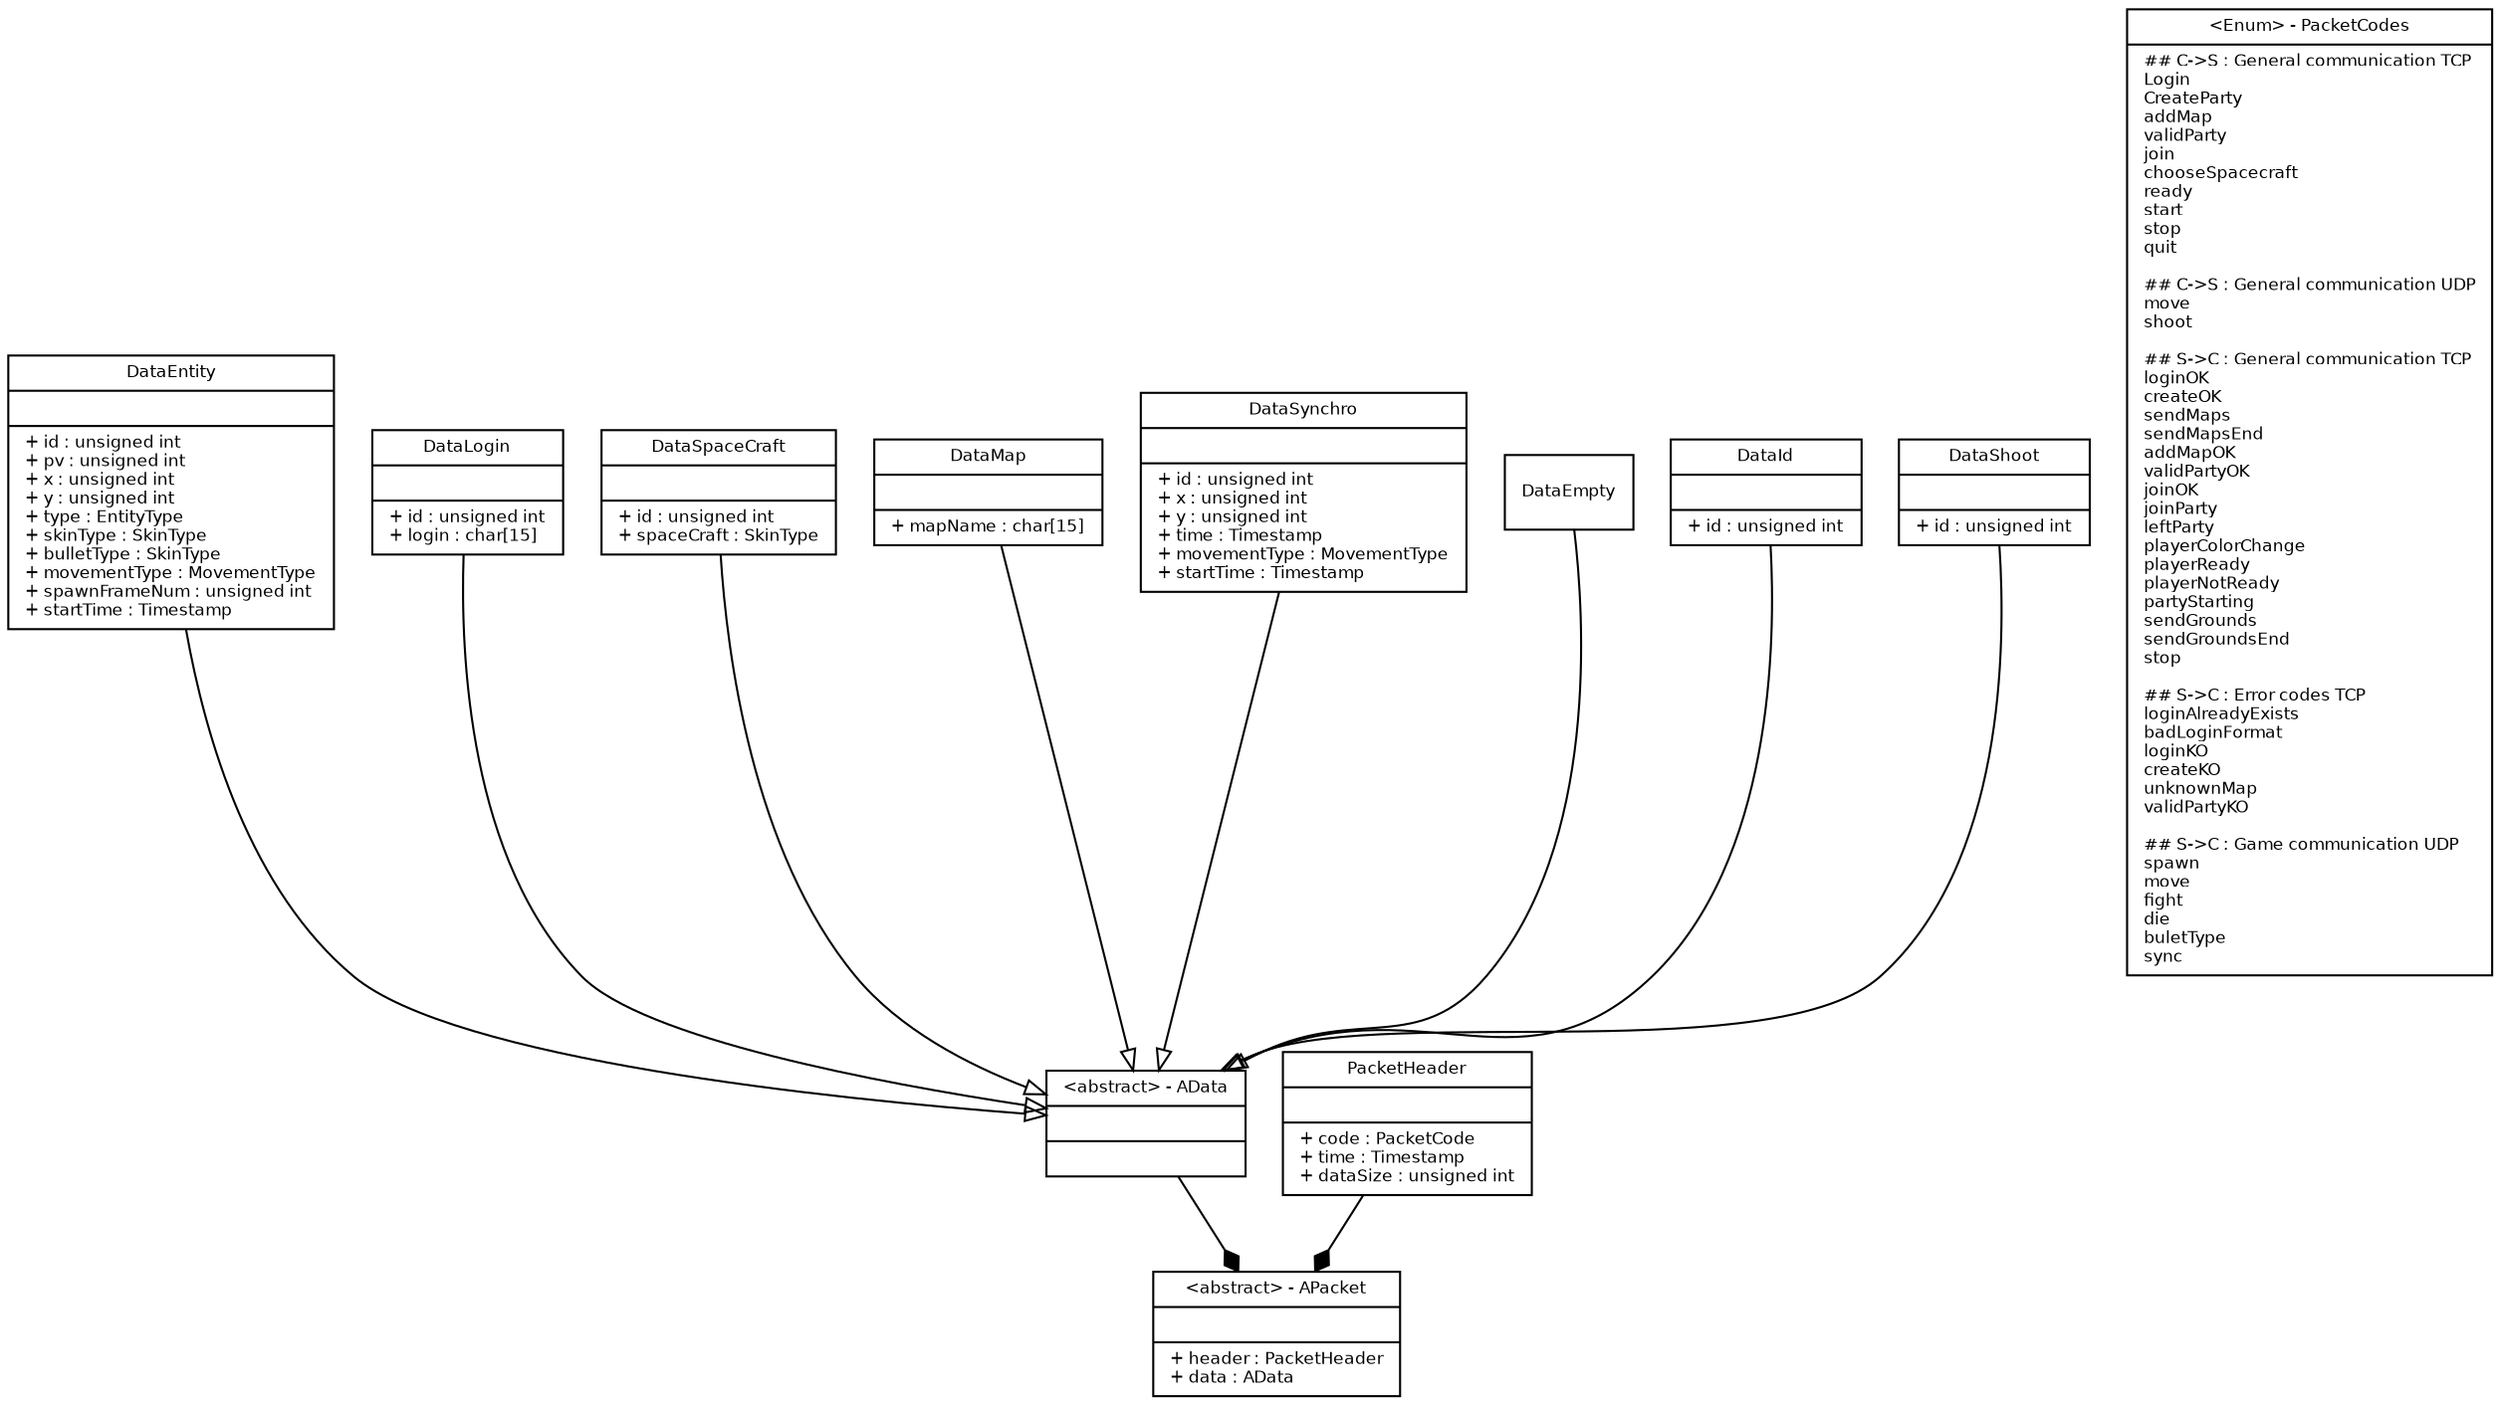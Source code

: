 digraph G {
fontname = "Bitstream Vera Sans"
fontsize = 8

node [
fontname = "Bitstream Vera Sans"
fontsize = 8
shape = "record"
]

APacket [
label = "{\
\<abstract\> - APacket||\
+ header : PacketHeader\l\
+ data : AData\l\
}"
]

AData [
label = "{\
\<abstract\> - AData||\
}"
]

PacketHeader [
label = "{\
PacketHeader||\
+ code : PacketCode\l\
+ time : Timestamp\l\
+ dataSize : unsigned int\l\
}"
]

DataEntity [
label = "{\
DataEntity||\
+ id : unsigned int\l\
+ pv : unsigned int\l\
+ x : unsigned int\l\
+ y : unsigned int\l\
+ type : EntityType\l\
+ skinType : SkinType\l\
+ bulletType : SkinType\l\
+ movementType : MovementType\l\
+ spawnFrameNum : unsigned int\l\
+ startTime : Timestamp\l\
}"
]

DataLogin [
label = "{\
DataLogin||\
+ id : unsigned int\l\
+ login : char[15]\l\
}"
]

DataSpaceCraft [
label = "{\
DataSpaceCraft||\
+ id : unsigned int\l\
+ spaceCraft : SkinType\l\
}"
]

DataMap [
label = "{\
DataMap||\
+ mapName : char[15]\l\
}"
]

DataSynchro [
label = "{\
DataSynchro||\
+ id : unsigned int\l\
+ x : unsigned int\l\
+ y : unsigned int\l\
+ time : Timestamp\l\
+ movementType : MovementType\l\
+ startTime : Timestamp\l\
}"
]

DataEmpty [
label = "{\
DataEmpty\
}"
]

DataId [
label = "{\
DataId||\
+ id : unsigned int\l\
}"

]

DataShoot [
label = "{\
DataShoot||\
+ id : unsigned int\l\
}"

]

EnumPacketCodes [
label = "{\
\<Enum\> - PacketCodes|\
## C-\>S : General communication TCP\l\
Login\l\
CreateParty\l\
addMap\l\
validParty\l\
join\l\
chooseSpacecraft\l\
ready\l\
start\l\
stop\l\
quit\l\l\
## C-\>S : General communication UDP\l\
move\l\
shoot\l\l\
## S-\>C : General communication TCP\l\
loginOK\l\
createOK\l\
sendMaps\l\
sendMapsEnd\l\
addMapOK\l\
validPartyOK\l\
joinOK\l\
joinParty\l\
leftParty\l\
playerColorChange\l\
playerReady\l\
playerNotReady\l\
partyStarting\l\
sendGrounds\l\
sendGroundsEnd\l\
stop\l\l\
## S-\>C : Error codes TCP\l\
loginAlreadyExists\l\
badLoginFormat\l\
loginKO\l\
createKO\l\
unknownMap\l\
validPartyKO\l\l\
## S-\>C : Game communication UDP\l\
spawn\l\
move\l\
fight\l\
die\l\
buletType\l\
sync\l\
}"
]

edge [
fontname = "Bitstream Vera Sans"
fontsize = 8
]

// Composition
PacketHeader -> APacket [arrowhead = "diamond" style = "solid"]
AData -> APacket [arrowhead = "diamond" style = "solid"]

// Heritage
DataEntity -> AData [arrowhead = "onormal" style = "solid"]
DataLogin -> AData [arrowhead = "onormal" style = "solid"]
DataMap -> AData [arrowhead = "onormal" style = "solid"]
DataEmpty -> AData [arrowhead = "onormal" style = "solid"]
DataId -> AData [arrowhead = "onormal" style = "solid"]
DataSpaceCraft -> AData [arrowhead = "onormal" style = "solid"]
DataSynchro -> AData [arrowhead = "onormal" style = "solid"]
DataShoot -> AData [arrowhead = "onormal" style = "solid"]

}

